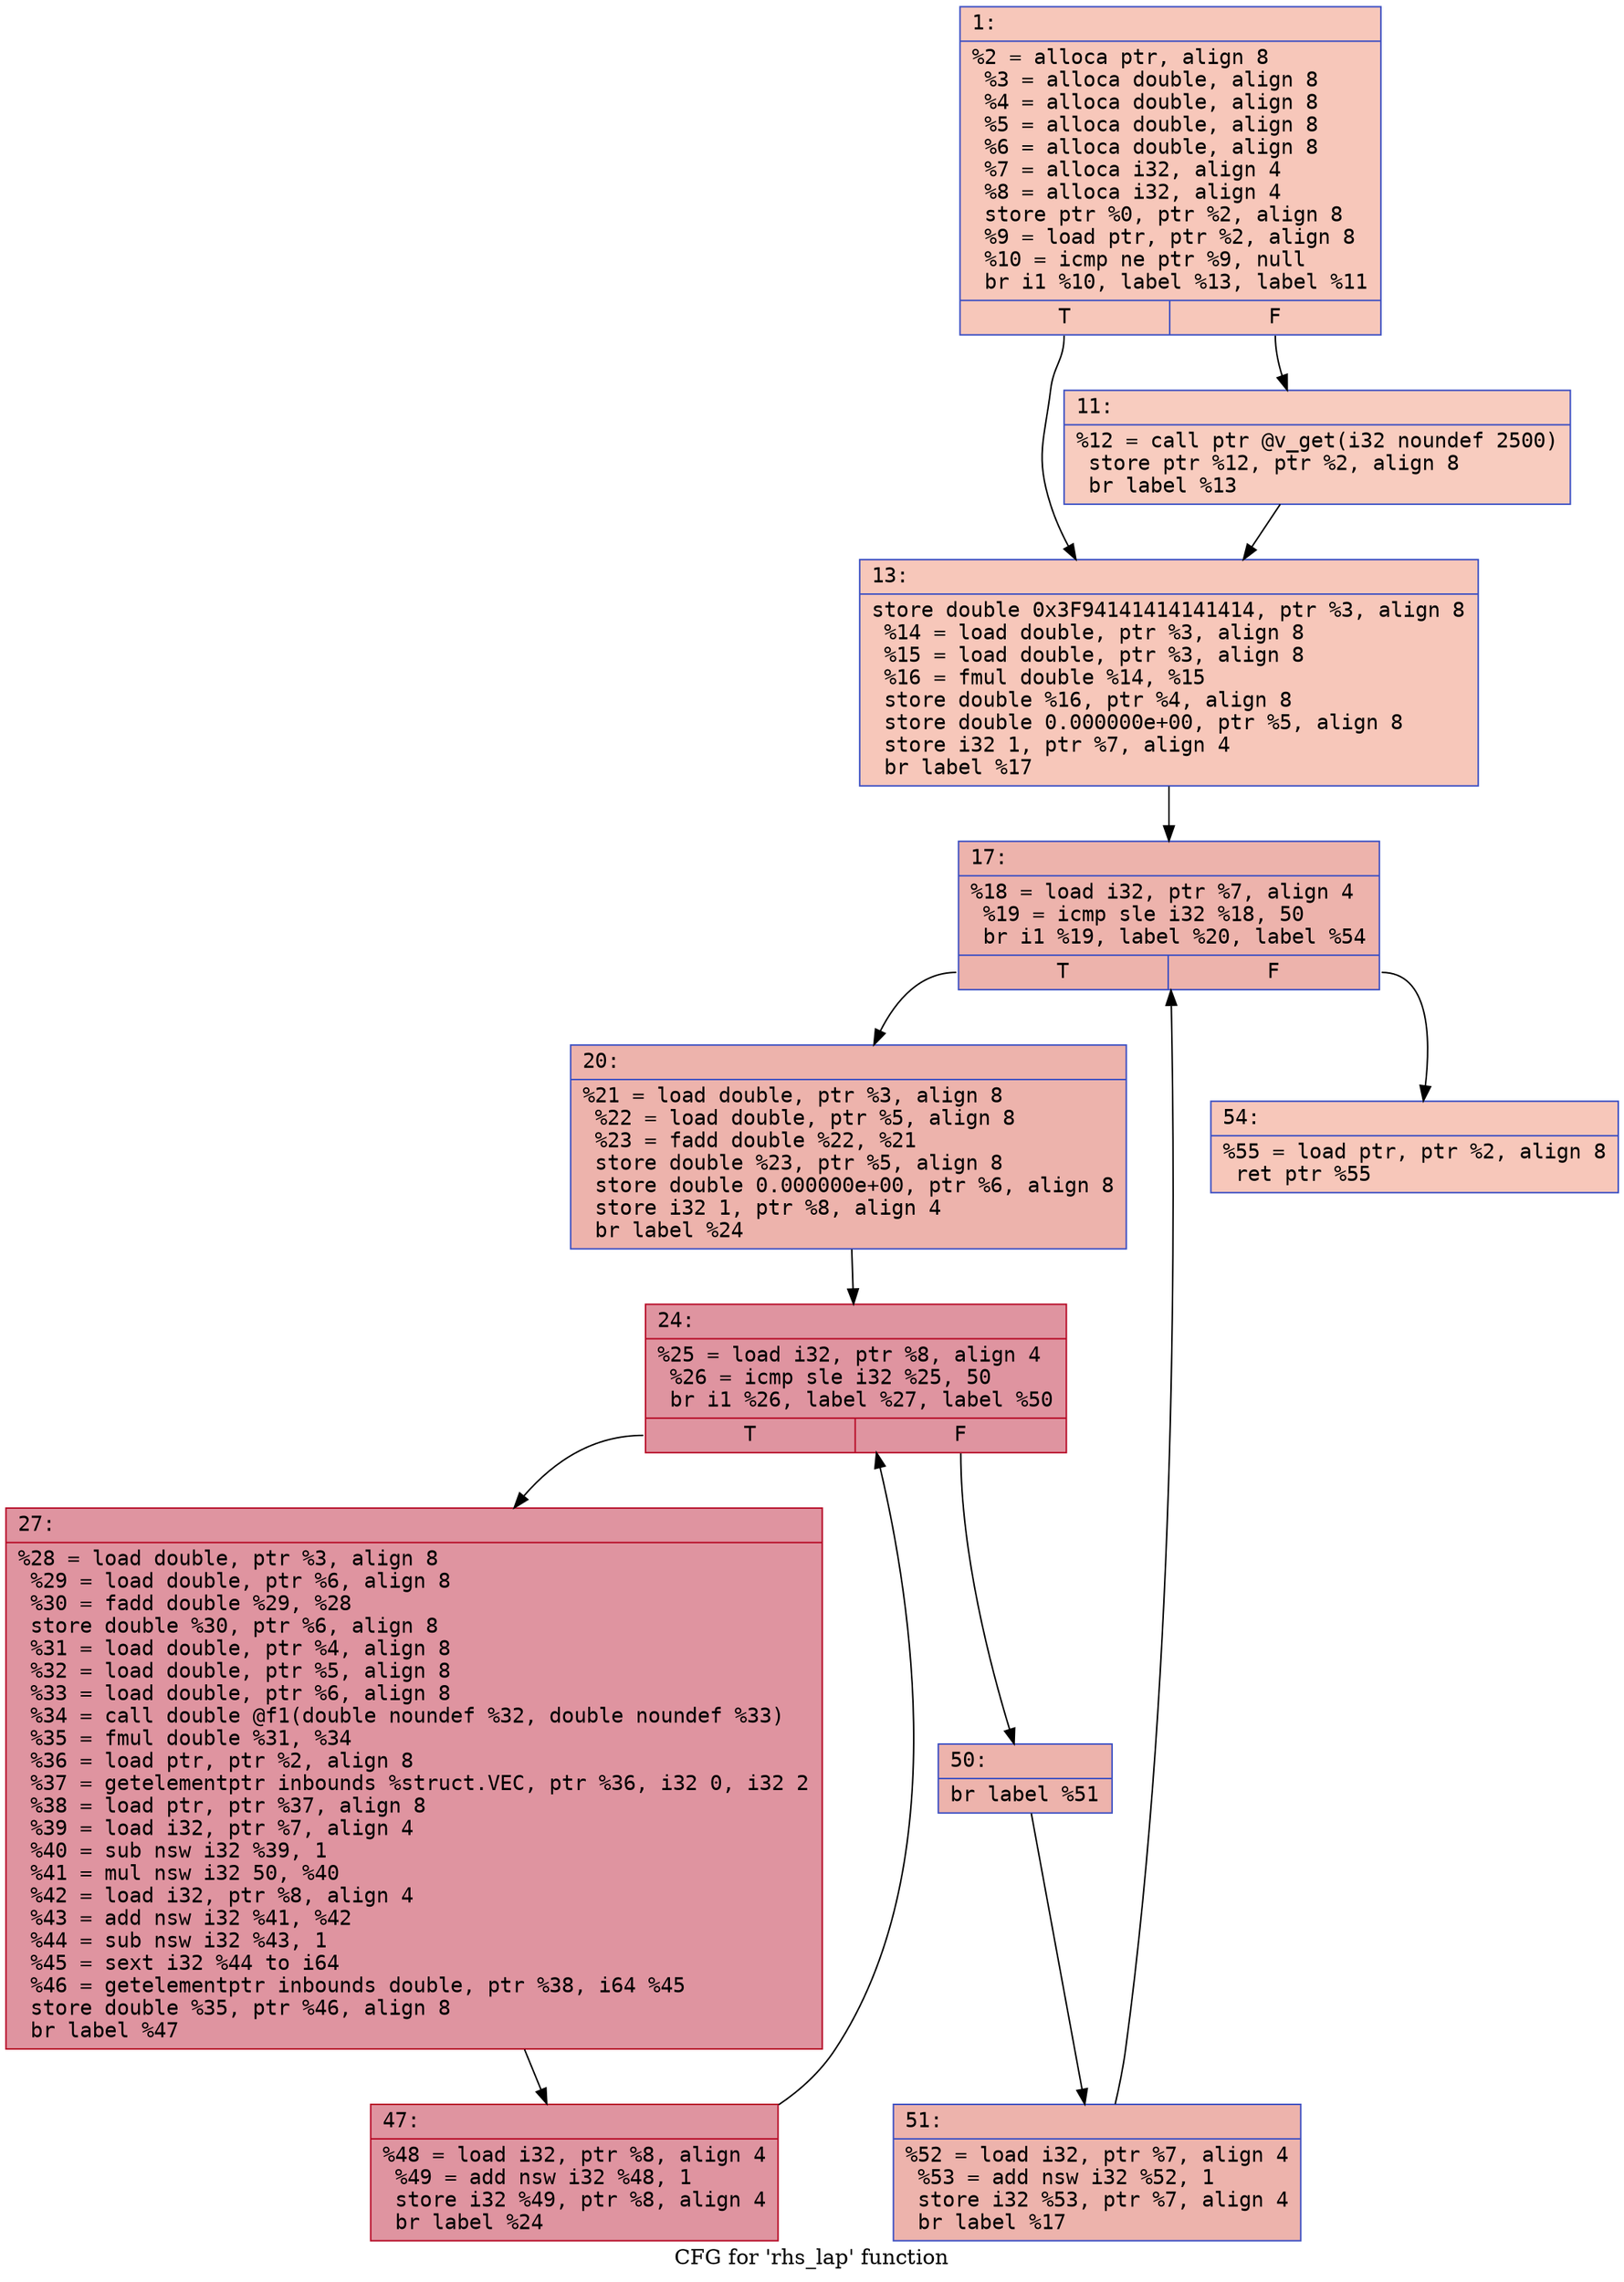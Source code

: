 digraph "CFG for 'rhs_lap' function" {
	label="CFG for 'rhs_lap' function";

	Node0x600000f37610 [shape=record,color="#3d50c3ff", style=filled, fillcolor="#ec7f6370" fontname="Courier",label="{1:\l|  %2 = alloca ptr, align 8\l  %3 = alloca double, align 8\l  %4 = alloca double, align 8\l  %5 = alloca double, align 8\l  %6 = alloca double, align 8\l  %7 = alloca i32, align 4\l  %8 = alloca i32, align 4\l  store ptr %0, ptr %2, align 8\l  %9 = load ptr, ptr %2, align 8\l  %10 = icmp ne ptr %9, null\l  br i1 %10, label %13, label %11\l|{<s0>T|<s1>F}}"];
	Node0x600000f37610:s0 -> Node0x600000f376b0[tooltip="1 -> 13\nProbability 62.50%" ];
	Node0x600000f37610:s1 -> Node0x600000f37660[tooltip="1 -> 11\nProbability 37.50%" ];
	Node0x600000f37660 [shape=record,color="#3d50c3ff", style=filled, fillcolor="#f08b6e70" fontname="Courier",label="{11:\l|  %12 = call ptr @v_get(i32 noundef 2500)\l  store ptr %12, ptr %2, align 8\l  br label %13\l}"];
	Node0x600000f37660 -> Node0x600000f376b0[tooltip="11 -> 13\nProbability 100.00%" ];
	Node0x600000f376b0 [shape=record,color="#3d50c3ff", style=filled, fillcolor="#ec7f6370" fontname="Courier",label="{13:\l|  store double 0x3F94141414141414, ptr %3, align 8\l  %14 = load double, ptr %3, align 8\l  %15 = load double, ptr %3, align 8\l  %16 = fmul double %14, %15\l  store double %16, ptr %4, align 8\l  store double 0.000000e+00, ptr %5, align 8\l  store i32 1, ptr %7, align 4\l  br label %17\l}"];
	Node0x600000f376b0 -> Node0x600000f37700[tooltip="13 -> 17\nProbability 100.00%" ];
	Node0x600000f37700 [shape=record,color="#3d50c3ff", style=filled, fillcolor="#d6524470" fontname="Courier",label="{17:\l|  %18 = load i32, ptr %7, align 4\l  %19 = icmp sle i32 %18, 50\l  br i1 %19, label %20, label %54\l|{<s0>T|<s1>F}}"];
	Node0x600000f37700:s0 -> Node0x600000f37750[tooltip="17 -> 20\nProbability 96.88%" ];
	Node0x600000f37700:s1 -> Node0x600000f37930[tooltip="17 -> 54\nProbability 3.12%" ];
	Node0x600000f37750 [shape=record,color="#3d50c3ff", style=filled, fillcolor="#d6524470" fontname="Courier",label="{20:\l|  %21 = load double, ptr %3, align 8\l  %22 = load double, ptr %5, align 8\l  %23 = fadd double %22, %21\l  store double %23, ptr %5, align 8\l  store double 0.000000e+00, ptr %6, align 8\l  store i32 1, ptr %8, align 4\l  br label %24\l}"];
	Node0x600000f37750 -> Node0x600000f377a0[tooltip="20 -> 24\nProbability 100.00%" ];
	Node0x600000f377a0 [shape=record,color="#b70d28ff", style=filled, fillcolor="#b70d2870" fontname="Courier",label="{24:\l|  %25 = load i32, ptr %8, align 4\l  %26 = icmp sle i32 %25, 50\l  br i1 %26, label %27, label %50\l|{<s0>T|<s1>F}}"];
	Node0x600000f377a0:s0 -> Node0x600000f377f0[tooltip="24 -> 27\nProbability 96.88%" ];
	Node0x600000f377a0:s1 -> Node0x600000f37890[tooltip="24 -> 50\nProbability 3.12%" ];
	Node0x600000f377f0 [shape=record,color="#b70d28ff", style=filled, fillcolor="#b70d2870" fontname="Courier",label="{27:\l|  %28 = load double, ptr %3, align 8\l  %29 = load double, ptr %6, align 8\l  %30 = fadd double %29, %28\l  store double %30, ptr %6, align 8\l  %31 = load double, ptr %4, align 8\l  %32 = load double, ptr %5, align 8\l  %33 = load double, ptr %6, align 8\l  %34 = call double @f1(double noundef %32, double noundef %33)\l  %35 = fmul double %31, %34\l  %36 = load ptr, ptr %2, align 8\l  %37 = getelementptr inbounds %struct.VEC, ptr %36, i32 0, i32 2\l  %38 = load ptr, ptr %37, align 8\l  %39 = load i32, ptr %7, align 4\l  %40 = sub nsw i32 %39, 1\l  %41 = mul nsw i32 50, %40\l  %42 = load i32, ptr %8, align 4\l  %43 = add nsw i32 %41, %42\l  %44 = sub nsw i32 %43, 1\l  %45 = sext i32 %44 to i64\l  %46 = getelementptr inbounds double, ptr %38, i64 %45\l  store double %35, ptr %46, align 8\l  br label %47\l}"];
	Node0x600000f377f0 -> Node0x600000f37840[tooltip="27 -> 47\nProbability 100.00%" ];
	Node0x600000f37840 [shape=record,color="#b70d28ff", style=filled, fillcolor="#b70d2870" fontname="Courier",label="{47:\l|  %48 = load i32, ptr %8, align 4\l  %49 = add nsw i32 %48, 1\l  store i32 %49, ptr %8, align 4\l  br label %24\l}"];
	Node0x600000f37840 -> Node0x600000f377a0[tooltip="47 -> 24\nProbability 100.00%" ];
	Node0x600000f37890 [shape=record,color="#3d50c3ff", style=filled, fillcolor="#d6524470" fontname="Courier",label="{50:\l|  br label %51\l}"];
	Node0x600000f37890 -> Node0x600000f378e0[tooltip="50 -> 51\nProbability 100.00%" ];
	Node0x600000f378e0 [shape=record,color="#3d50c3ff", style=filled, fillcolor="#d6524470" fontname="Courier",label="{51:\l|  %52 = load i32, ptr %7, align 4\l  %53 = add nsw i32 %52, 1\l  store i32 %53, ptr %7, align 4\l  br label %17\l}"];
	Node0x600000f378e0 -> Node0x600000f37700[tooltip="51 -> 17\nProbability 100.00%" ];
	Node0x600000f37930 [shape=record,color="#3d50c3ff", style=filled, fillcolor="#ec7f6370" fontname="Courier",label="{54:\l|  %55 = load ptr, ptr %2, align 8\l  ret ptr %55\l}"];
}
